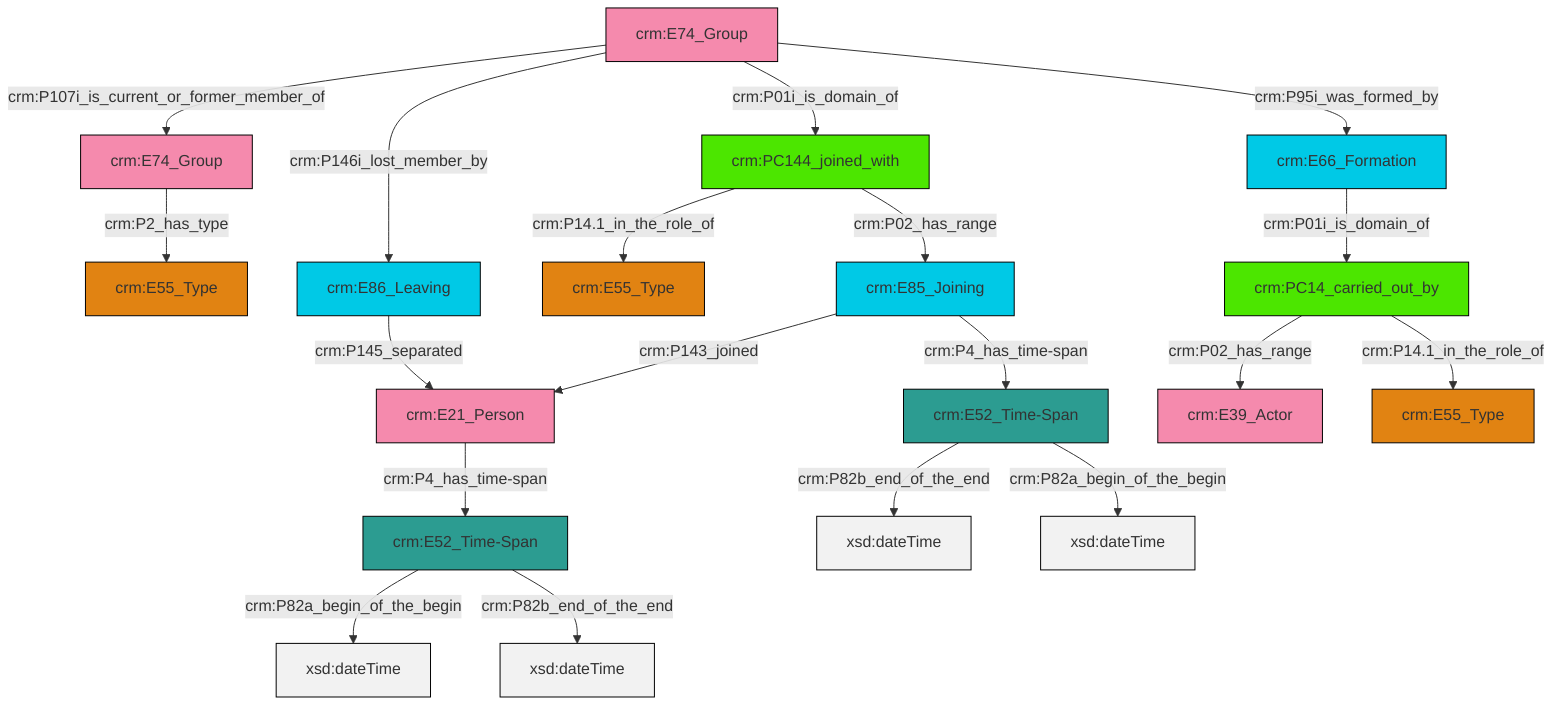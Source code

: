 graph TD
classDef Literal fill:#f2f2f2,stroke:#000000;
classDef CRM_Entity fill:#FFFFFF,stroke:#000000;
classDef Temporal_Entity fill:#00C9E6, stroke:#000000;
classDef Type fill:#E18312, stroke:#000000;
classDef Time-Span fill:#2C9C91, stroke:#000000;
classDef Appellation fill:#FFEB7F, stroke:#000000;
classDef Place fill:#008836, stroke:#000000;
classDef Persistent_Item fill:#B266B2, stroke:#000000;
classDef Conceptual_Object fill:#FFD700, stroke:#000000;
classDef Physical_Thing fill:#D2B48C, stroke:#000000;
classDef Actor fill:#f58aad, stroke:#000000;
classDef PC_Classes fill:#4ce600, stroke:#000000;
classDef Multi fill:#cccccc,stroke:#000000;

4["crm:E74_Group"]:::Actor -->|crm:P2_has_type| 5["crm:E55_Type"]:::Type
6["crm:E85_Joining"]:::Temporal_Entity -->|crm:P4_has_time-span| 2["crm:E52_Time-Span"]:::Time-Span
0["crm:E66_Formation"]:::Temporal_Entity -->|crm:P01i_is_domain_of| 12["crm:PC14_carried_out_by"]:::PC_Classes
6["crm:E85_Joining"]:::Temporal_Entity -->|crm:P143_joined| 9["crm:E21_Person"]:::Actor
9["crm:E21_Person"]:::Actor -->|crm:P4_has_time-span| 20["crm:E52_Time-Span"]:::Time-Span
20["crm:E52_Time-Span"]:::Time-Span -->|crm:P82a_begin_of_the_begin| 21[xsd:dateTime]:::Literal
18["crm:E74_Group"]:::Actor -->|crm:P95i_was_formed_by| 0["crm:E66_Formation"]:::Temporal_Entity
2["crm:E52_Time-Span"]:::Time-Span -->|crm:P82b_end_of_the_end| 26[xsd:dateTime]:::Literal
2["crm:E52_Time-Span"]:::Time-Span -->|crm:P82a_begin_of_the_begin| 29[xsd:dateTime]:::Literal
14["crm:E86_Leaving"]:::Temporal_Entity -->|crm:P145_separated| 9["crm:E21_Person"]:::Actor
12["crm:PC14_carried_out_by"]:::PC_Classes -->|crm:P14.1_in_the_role_of| 27["crm:E55_Type"]:::Type
23["crm:PC144_joined_with"]:::PC_Classes -->|crm:P14.1_in_the_role_of| 7["crm:E55_Type"]:::Type
18["crm:E74_Group"]:::Actor -->|crm:P146i_lost_member_by| 14["crm:E86_Leaving"]:::Temporal_Entity
23["crm:PC144_joined_with"]:::PC_Classes -->|crm:P02_has_range| 6["crm:E85_Joining"]:::Temporal_Entity
18["crm:E74_Group"]:::Actor -->|crm:P107i_is_current_or_former_member_of| 4["crm:E74_Group"]:::Actor
18["crm:E74_Group"]:::Actor -->|crm:P01i_is_domain_of| 23["crm:PC144_joined_with"]:::PC_Classes
12["crm:PC14_carried_out_by"]:::PC_Classes -->|crm:P02_has_range| 16["crm:E39_Actor"]:::Actor
20["crm:E52_Time-Span"]:::Time-Span -->|crm:P82b_end_of_the_end| 33[xsd:dateTime]:::Literal